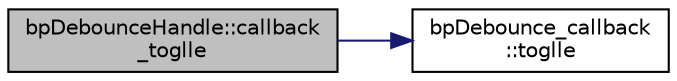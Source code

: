 digraph "bpDebounceHandle::callback_toglle"
{
 // LATEX_PDF_SIZE
  edge [fontname="Helvetica",fontsize="10",labelfontname="Helvetica",labelfontsize="10"];
  node [fontname="Helvetica",fontsize="10",shape=record];
  rankdir="LR";
  Node1 [label="bpDebounceHandle::callback\l_toglle",height=0.2,width=0.4,color="black", fillcolor="grey75", style="filled", fontcolor="black",tooltip="avtivation/desactivation d_ callback"];
  Node1 -> Node2 [color="midnightblue",fontsize="10",style="solid",fontname="Helvetica"];
  Node2 [label="bpDebounce_callback\l::toglle",height=0.2,width=0.4,color="black", fillcolor="white", style="filled",URL="$classbp_debounce__callback.html#a20f0add7a26d15db8385794a40df4578",tooltip="activation/desactivation de l'appel de la fonction callback"];
}
